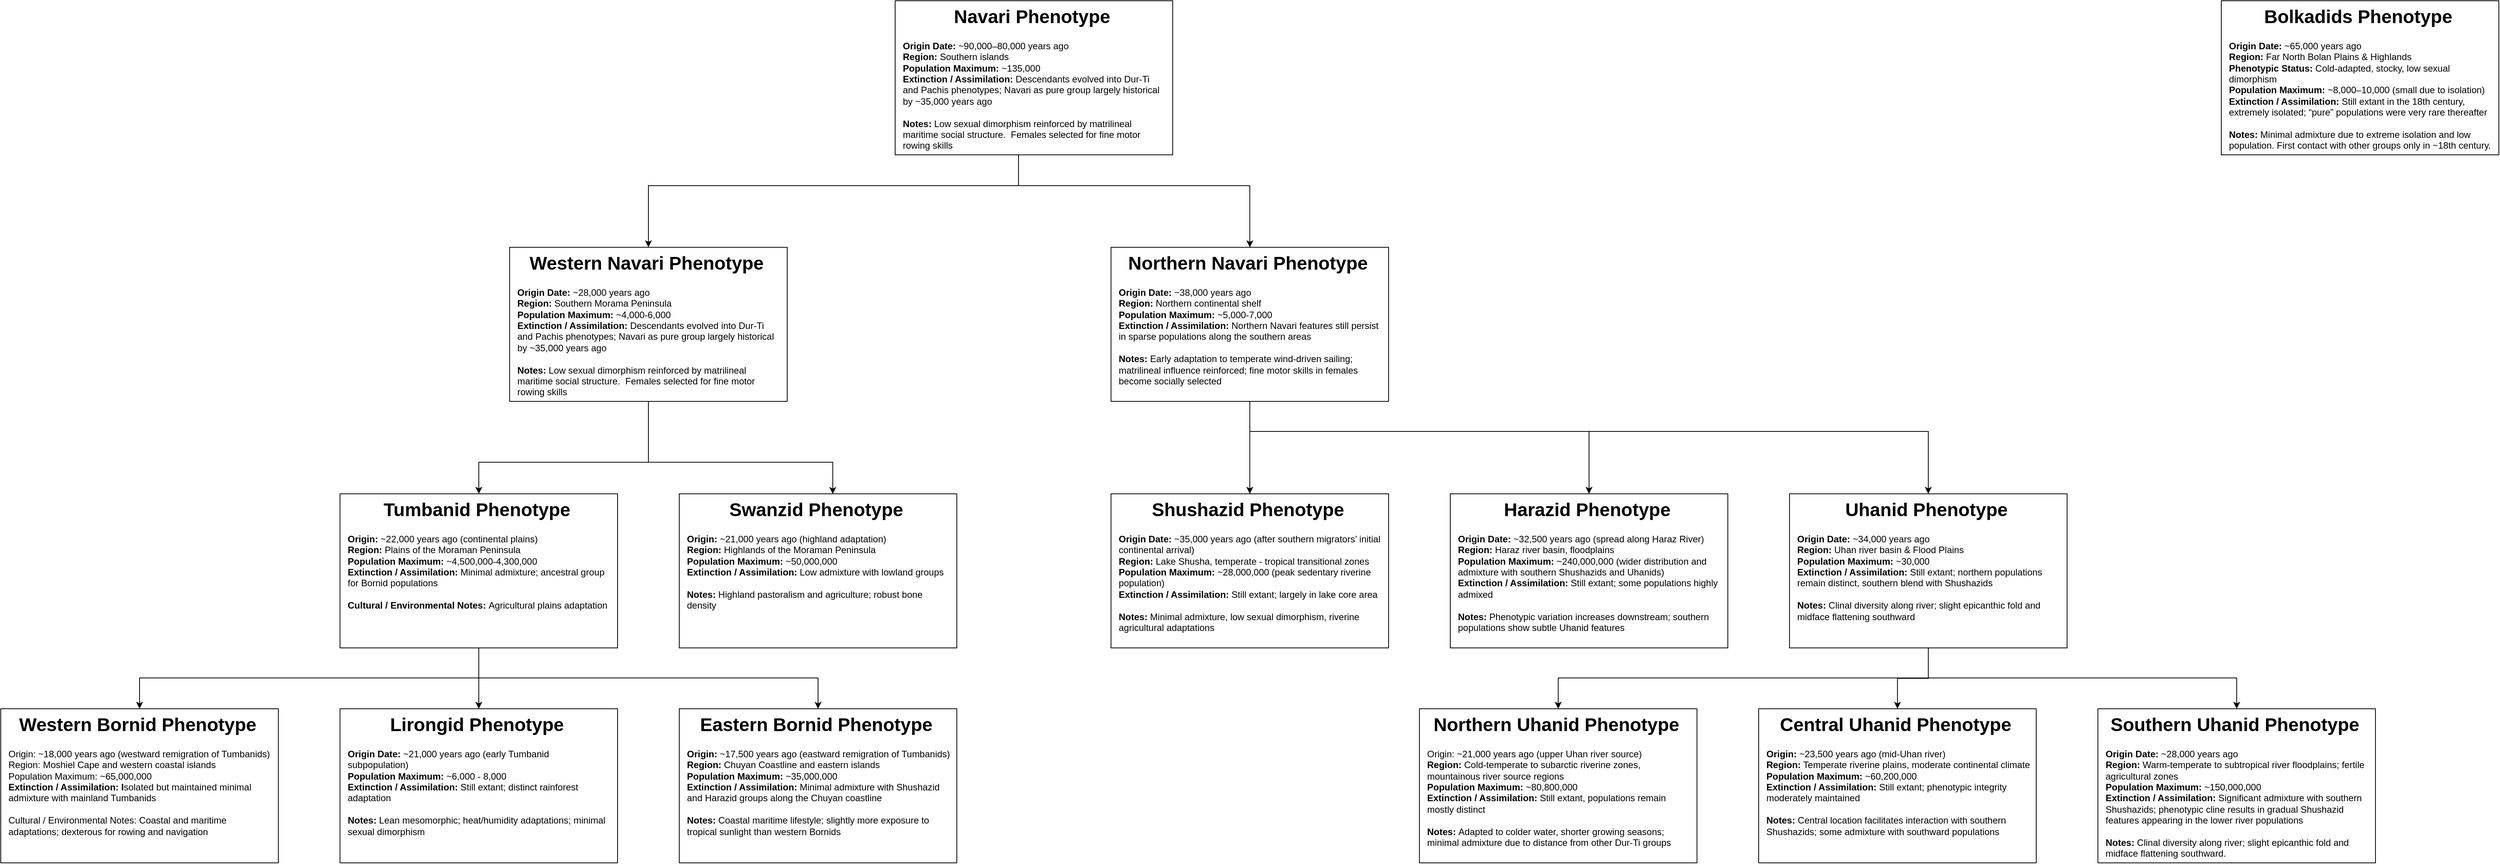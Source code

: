 <mxfile version="28.1.0">
  <diagram name="Page-1" id="l2FQ2NywGcjmc1qxzdD2">
    <mxGraphModel dx="4683" dy="2529" grid="1" gridSize="10" guides="1" tooltips="1" connect="1" arrows="1" fold="1" page="1" pageScale="1" pageWidth="8480" pageHeight="1440" math="0" shadow="0">
      <root>
        <mxCell id="0" />
        <mxCell id="1" parent="0" />
        <mxCell id="tHeY_RGfq0KXePXjdTbS-43" style="edgeStyle=orthogonalEdgeStyle;rounded=0;orthogonalLoop=1;jettySize=auto;html=1;entryX=0.5;entryY=0;entryDx=0;entryDy=0;" edge="1" parent="1" source="tHeY_RGfq0KXePXjdTbS-30" target="tHeY_RGfq0KXePXjdTbS-33">
          <mxGeometry relative="1" as="geometry">
            <Array as="points">
              <mxPoint x="1480" y="401" />
              <mxPoint x="1000" y="401" />
            </Array>
          </mxGeometry>
        </mxCell>
        <mxCell id="tHeY_RGfq0KXePXjdTbS-44" style="edgeStyle=orthogonalEdgeStyle;rounded=0;orthogonalLoop=1;jettySize=auto;html=1;entryX=0.5;entryY=0;entryDx=0;entryDy=0;" edge="1" parent="1" source="tHeY_RGfq0KXePXjdTbS-30" target="tHeY_RGfq0KXePXjdTbS-32">
          <mxGeometry relative="1" as="geometry">
            <Array as="points">
              <mxPoint x="1480" y="401" />
              <mxPoint x="1780" y="401" />
            </Array>
          </mxGeometry>
        </mxCell>
        <mxCell id="tHeY_RGfq0KXePXjdTbS-30" value="&lt;h1 style=&quot;text-align: center; margin-top: 0px;&quot;&gt;Navari Phenotype&amp;nbsp;&lt;/h1&gt;&lt;div&gt;&lt;div&gt;&lt;span style=&quot;font-size: 12px;&quot;&gt;&lt;b&gt;Origin Date:&lt;/b&gt; ~90,000–80,000 years ago&lt;/span&gt;&lt;/div&gt;&lt;div&gt;&lt;span style=&quot;font-size: 12px;&quot;&gt;&lt;b&gt;Region:&lt;/b&gt; Southern islands&lt;/span&gt;&lt;/div&gt;&lt;div&gt;&lt;span style=&quot;font-size: 12px;&quot;&gt;&lt;b&gt;Population Maximum:&lt;/b&gt; ~135,000&lt;/span&gt;&lt;/div&gt;&lt;div&gt;&lt;span style=&quot;font-size: 12px;&quot;&gt;&lt;b&gt;Extinction / Assimilation:&lt;/b&gt; Descendants evolved into Dur-Ti and Pachis phenotypes; Navari as pure group largely historical by ~35,000 years ago&lt;/span&gt;&lt;/div&gt;&lt;div&gt;&lt;b style=&quot;background-color: transparent; color: light-dark(rgb(0, 0, 0), rgb(255, 255, 255));&quot;&gt;&lt;br&gt;&lt;/b&gt;&lt;/div&gt;&lt;div&gt;&lt;b style=&quot;background-color: transparent; color: light-dark(rgb(0, 0, 0), rgb(255, 255, 255));&quot;&gt;Notes:&lt;/b&gt;&lt;span style=&quot;background-color: transparent; color: light-dark(rgb(0, 0, 0), rgb(255, 255, 255));&quot;&gt; Low sexual dimorphism reinforced by matrilineal maritime social structure.&amp;nbsp;&amp;nbsp;&lt;/span&gt;&lt;span style=&quot;background-color: transparent; color: light-dark(rgb(0, 0, 0), rgb(255, 255, 255));&quot;&gt;Females selected for fine motor rowing skills&lt;/span&gt;&lt;/div&gt;&lt;/div&gt;" style="text;html=1;whiteSpace=wrap;overflow=hidden;rounded=0;strokeColor=default;align=left;spacingRight=8;spacingLeft=8;spacingBottom=8;spacingTop=0;convertToSvg=0;" vertex="1" parent="1">
          <mxGeometry x="1320" y="161" width="360" height="200" as="geometry" />
        </mxCell>
        <mxCell id="tHeY_RGfq0KXePXjdTbS-45" style="edgeStyle=orthogonalEdgeStyle;rounded=0;orthogonalLoop=1;jettySize=auto;html=1;entryX=0.5;entryY=0;entryDx=0;entryDy=0;" edge="1" parent="1" source="tHeY_RGfq0KXePXjdTbS-32" target="tHeY_RGfq0KXePXjdTbS-34">
          <mxGeometry relative="1" as="geometry">
            <Array as="points">
              <mxPoint x="1780" y="760" />
              <mxPoint x="1780" y="760" />
            </Array>
          </mxGeometry>
        </mxCell>
        <mxCell id="tHeY_RGfq0KXePXjdTbS-46" style="edgeStyle=orthogonalEdgeStyle;rounded=0;orthogonalLoop=1;jettySize=auto;html=1;entryX=0.5;entryY=0;entryDx=0;entryDy=0;" edge="1" parent="1" source="tHeY_RGfq0KXePXjdTbS-32" target="tHeY_RGfq0KXePXjdTbS-35">
          <mxGeometry relative="1" as="geometry">
            <Array as="points">
              <mxPoint x="1780" y="720" />
              <mxPoint x="2220" y="720" />
            </Array>
          </mxGeometry>
        </mxCell>
        <mxCell id="tHeY_RGfq0KXePXjdTbS-47" style="edgeStyle=orthogonalEdgeStyle;rounded=0;orthogonalLoop=1;jettySize=auto;html=1;entryX=0.5;entryY=0;entryDx=0;entryDy=0;" edge="1" parent="1" source="tHeY_RGfq0KXePXjdTbS-32" target="tHeY_RGfq0KXePXjdTbS-36">
          <mxGeometry relative="1" as="geometry">
            <Array as="points">
              <mxPoint x="1780" y="720" />
              <mxPoint x="2660" y="720" />
            </Array>
          </mxGeometry>
        </mxCell>
        <mxCell id="tHeY_RGfq0KXePXjdTbS-32" value="&lt;h1 style=&quot;text-align: center; margin-top: 0px;&quot;&gt;Northern Navari Phenotype&amp;nbsp;&lt;/h1&gt;&lt;div&gt;&lt;div&gt;&lt;span style=&quot;font-size: 12px;&quot;&gt;&lt;b&gt;Origin Date:&lt;/b&gt; ~38,000 years ago&lt;/span&gt;&lt;/div&gt;&lt;div&gt;&lt;span style=&quot;font-size: 12px;&quot;&gt;&lt;b&gt;Region:&lt;/b&gt; Northern continental shelf&lt;/span&gt;&lt;/div&gt;&lt;div&gt;&lt;span style=&quot;font-size: 12px;&quot;&gt;&lt;b&gt;Population Maximum: &lt;/b&gt;~5,000-7,000&lt;/span&gt;&lt;/div&gt;&lt;div&gt;&lt;span style=&quot;font-size: 12px;&quot;&gt;&lt;b&gt;Extinction / Assimilation: &lt;/b&gt;Northern Navari features still persist in sparse populations along the southern areas&lt;/span&gt;&lt;/div&gt;&lt;div&gt;&lt;span style=&quot;background-color: transparent; color: light-dark(rgb(0, 0, 0), rgb(255, 255, 255));&quot;&gt;&lt;br&gt;&lt;/span&gt;&lt;/div&gt;&lt;div&gt;&lt;span style=&quot;background-color: transparent; color: light-dark(rgb(0, 0, 0), rgb(255, 255, 255));&quot;&gt;&lt;b&gt;Notes: &lt;/b&gt;Early adaptation to temperate wind-driven sailing; matrilineal influence reinforced; fine motor skills in females become socially selected&lt;/span&gt;&lt;/div&gt;&lt;/div&gt;" style="text;html=1;whiteSpace=wrap;overflow=hidden;rounded=0;strokeColor=default;align=left;spacingRight=8;spacingLeft=8;spacingBottom=8;spacingTop=0;convertToSvg=0;" vertex="1" parent="1">
          <mxGeometry x="1600" y="481" width="360" height="200" as="geometry" />
        </mxCell>
        <mxCell id="tHeY_RGfq0KXePXjdTbS-50" style="edgeStyle=orthogonalEdgeStyle;rounded=0;orthogonalLoop=1;jettySize=auto;html=1;entryX=0.5;entryY=0;entryDx=0;entryDy=0;" edge="1" parent="1" source="tHeY_RGfq0KXePXjdTbS-33" target="tHeY_RGfq0KXePXjdTbS-40">
          <mxGeometry relative="1" as="geometry">
            <Array as="points">
              <mxPoint x="1000" y="760" />
              <mxPoint x="780" y="760" />
            </Array>
          </mxGeometry>
        </mxCell>
        <mxCell id="tHeY_RGfq0KXePXjdTbS-33" value="&lt;h1 style=&quot;text-align: center; margin-top: 0px;&quot;&gt;Western Navari Phenotype&amp;nbsp;&lt;/h1&gt;&lt;div&gt;&lt;div&gt;&lt;b&gt;Origin Date:&lt;/b&gt;&amp;nbsp;~28,000 years ago&lt;/div&gt;&lt;div&gt;&lt;span style=&quot;font-size: 12px;&quot;&gt;&lt;b&gt;Region:&lt;/b&gt; Southern Morama Peninsula&lt;/span&gt;&lt;/div&gt;&lt;div&gt;&lt;span style=&quot;font-size: 12px;&quot;&gt;&lt;b&gt;Population Maximum:&lt;/b&gt; ~4,000-6,000&lt;/span&gt;&lt;/div&gt;&lt;div&gt;&lt;span style=&quot;font-size: 12px;&quot;&gt;&lt;b&gt;Extinction / Assimilation:&lt;/b&gt; Descendants evolved into Dur-Ti and Pachis phenotypes; Navari as pure group largely historical by ~35,000 years ago&lt;/span&gt;&lt;/div&gt;&lt;div&gt;&lt;b style=&quot;background-color: transparent; color: light-dark(rgb(0, 0, 0), rgb(255, 255, 255));&quot;&gt;&lt;br&gt;&lt;/b&gt;&lt;/div&gt;&lt;div&gt;&lt;b style=&quot;background-color: transparent; color: light-dark(rgb(0, 0, 0), rgb(255, 255, 255));&quot;&gt;Notes:&lt;/b&gt;&lt;span style=&quot;background-color: transparent; color: light-dark(rgb(0, 0, 0), rgb(255, 255, 255));&quot;&gt; Low sexual dimorphism reinforced by matrilineal maritime social structure.&amp;nbsp;&amp;nbsp;&lt;/span&gt;&lt;span style=&quot;background-color: transparent; color: light-dark(rgb(0, 0, 0), rgb(255, 255, 255));&quot;&gt;Females selected for fine motor rowing skills&lt;/span&gt;&lt;/div&gt;&lt;/div&gt;" style="text;html=1;whiteSpace=wrap;overflow=hidden;rounded=0;strokeColor=default;align=left;spacingRight=8;spacingLeft=8;spacingBottom=8;spacingTop=0;convertToSvg=0;" vertex="1" parent="1">
          <mxGeometry x="820" y="481" width="360" height="200" as="geometry" />
        </mxCell>
        <mxCell id="tHeY_RGfq0KXePXjdTbS-34" value="&lt;h1 style=&quot;text-align: center; margin-top: 0px;&quot;&gt;Shushazid Phenotype&amp;nbsp;&lt;/h1&gt;&lt;div&gt;&lt;div&gt;&lt;span style=&quot;font-size: 12px;&quot;&gt;&lt;b&gt;Origin Date:&lt;/b&gt; ~35,000 years ago (after southern migrators’ initial continental arrival)&lt;/span&gt;&lt;/div&gt;&lt;div&gt;&lt;span style=&quot;font-size: 12px;&quot;&gt;&lt;b&gt;Region:&lt;/b&gt; Lake Shusha, temperate - tropical transitional zones&lt;/span&gt;&lt;/div&gt;&lt;div&gt;&lt;span style=&quot;font-size: 12px;&quot;&gt;&lt;b&gt;Population Maximum: &lt;/b&gt;~28,000,000 (peak sedentary riverine population)&lt;/span&gt;&lt;/div&gt;&lt;div&gt;&lt;span style=&quot;font-size: 12px;&quot;&gt;&lt;b&gt;Extinction / Assimilation:&lt;/b&gt; Still extant; largely in lake core area&lt;/span&gt;&lt;/div&gt;&lt;div&gt;&lt;span style=&quot;font-size: 12px;&quot;&gt;&lt;br&gt;&lt;/span&gt;&lt;/div&gt;&lt;div&gt;&lt;span style=&quot;font-size: 12px;&quot;&gt;&lt;b&gt;Notes:&lt;/b&gt; Minimal admixture, low sexual dimorphism, riverine agricultural adaptations&lt;/span&gt;&lt;/div&gt;&lt;/div&gt;" style="text;html=1;whiteSpace=wrap;overflow=hidden;rounded=0;strokeColor=default;align=left;spacingRight=8;spacingLeft=8;spacingBottom=8;spacingTop=0;convertToSvg=0;" vertex="1" parent="1">
          <mxGeometry x="1600" y="801" width="360" height="200" as="geometry" />
        </mxCell>
        <mxCell id="tHeY_RGfq0KXePXjdTbS-35" value="&lt;h1 style=&quot;text-align: center; margin-top: 0px;&quot;&gt;Harazid Phenotype&amp;nbsp;&lt;/h1&gt;&lt;div&gt;&lt;div&gt;&lt;span style=&quot;font-size: 12px;&quot;&gt;&lt;b&gt;Origin Date:&lt;/b&gt; ~32,500 years ago (spread along Haraz River)&lt;/span&gt;&lt;/div&gt;&lt;div&gt;&lt;span style=&quot;font-size: 12px;&quot;&gt;&lt;b&gt;Region: &lt;/b&gt;Haraz river basin, floodplains&lt;/span&gt;&lt;/div&gt;&lt;div&gt;&lt;span style=&quot;font-size: 12px;&quot;&gt;&lt;b&gt;Population Maximum: &lt;/b&gt;~240,000,000 (wider distribution and admixture with southern Shushazids and Uhanids)&lt;/span&gt;&lt;/div&gt;&lt;div&gt;&lt;span style=&quot;font-size: 12px;&quot;&gt;&lt;b&gt;Extinction / Assimilation:&lt;/b&gt; Still extant; some populations highly admixed&lt;/span&gt;&lt;/div&gt;&lt;div&gt;&lt;span style=&quot;font-size: 12px;&quot;&gt;&lt;br&gt;&lt;/span&gt;&lt;/div&gt;&lt;div&gt;&lt;span style=&quot;font-size: 12px;&quot;&gt;&lt;b&gt;Notes:&lt;/b&gt; Phenotypic variation increases downstream; southern populations show subtle Uhanid features&lt;/span&gt;&lt;/div&gt;&lt;/div&gt;" style="text;html=1;whiteSpace=wrap;overflow=hidden;rounded=0;strokeColor=default;align=left;spacingRight=8;spacingLeft=8;spacingBottom=8;spacingTop=0;convertToSvg=0;" vertex="1" parent="1">
          <mxGeometry x="2040" y="801" width="360" height="200" as="geometry" />
        </mxCell>
        <mxCell id="tHeY_RGfq0KXePXjdTbS-62" style="edgeStyle=orthogonalEdgeStyle;rounded=0;orthogonalLoop=1;jettySize=auto;html=1;entryX=0.5;entryY=0;entryDx=0;entryDy=0;" edge="1" parent="1" source="tHeY_RGfq0KXePXjdTbS-36" target="tHeY_RGfq0KXePXjdTbS-57">
          <mxGeometry relative="1" as="geometry">
            <Array as="points">
              <mxPoint x="2660" y="1040" />
              <mxPoint x="2180" y="1040" />
            </Array>
          </mxGeometry>
        </mxCell>
        <mxCell id="tHeY_RGfq0KXePXjdTbS-65" style="edgeStyle=orthogonalEdgeStyle;rounded=0;orthogonalLoop=1;jettySize=auto;html=1;entryX=0.5;entryY=0;entryDx=0;entryDy=0;" edge="1" parent="1" source="tHeY_RGfq0KXePXjdTbS-36" target="tHeY_RGfq0KXePXjdTbS-58">
          <mxGeometry relative="1" as="geometry" />
        </mxCell>
        <mxCell id="tHeY_RGfq0KXePXjdTbS-78" style="edgeStyle=orthogonalEdgeStyle;rounded=0;orthogonalLoop=1;jettySize=auto;html=1;exitX=0.5;exitY=1;exitDx=0;exitDy=0;" edge="1" parent="1" source="tHeY_RGfq0KXePXjdTbS-36" target="tHeY_RGfq0KXePXjdTbS-59">
          <mxGeometry relative="1" as="geometry">
            <Array as="points">
              <mxPoint x="2660" y="1040" />
              <mxPoint x="3060" y="1040" />
            </Array>
          </mxGeometry>
        </mxCell>
        <mxCell id="tHeY_RGfq0KXePXjdTbS-36" value="&lt;h1 style=&quot;text-align: center; margin-top: 0px;&quot;&gt;Uhanid Phenotype&amp;nbsp;&lt;/h1&gt;&lt;div&gt;&lt;div&gt;&lt;span style=&quot;font-size: 12px;&quot;&gt;&lt;b&gt;Origin Date:&lt;/b&gt; ~34,000 years ago&lt;/span&gt;&lt;/div&gt;&lt;div&gt;&lt;span style=&quot;font-size: 12px;&quot;&gt;&lt;b&gt;Region: &lt;/b&gt;Uhan river basin &amp;amp; Flood Plains&lt;/span&gt;&lt;/div&gt;&lt;div&gt;&lt;span style=&quot;font-size: 12px;&quot;&gt;&lt;b&gt;Population Maximum:&lt;/b&gt; ~30,000&lt;/span&gt;&lt;/div&gt;&lt;div&gt;&lt;span style=&quot;font-size: 12px;&quot;&gt;&lt;b&gt;Extinction / Assimilation:&lt;/b&gt; Still extant; northern populations remain distinct, southern blend with Shushazids&lt;/span&gt;&lt;/div&gt;&lt;div&gt;&lt;span style=&quot;font-size: 12px;&quot;&gt;&lt;br&gt;&lt;/span&gt;&lt;/div&gt;&lt;div&gt;&lt;span style=&quot;font-size: 12px;&quot;&gt;&lt;b&gt;Notes: &lt;/b&gt;Clinal diversity along river; slight epicanthic fold and midface flattening southward&lt;/span&gt;&lt;/div&gt;&lt;/div&gt;" style="text;html=1;whiteSpace=wrap;overflow=hidden;rounded=0;strokeColor=default;align=left;spacingRight=8;spacingLeft=8;spacingBottom=8;spacingTop=0;convertToSvg=0;" vertex="1" parent="1">
          <mxGeometry x="2480" y="801" width="360" height="200" as="geometry" />
        </mxCell>
        <mxCell id="tHeY_RGfq0KXePXjdTbS-37" value="&lt;h1 style=&quot;text-align: center; margin-top: 0px;&quot;&gt;Lirongid Phenotype&amp;nbsp;&lt;/h1&gt;&lt;div&gt;&lt;div&gt;&lt;span style=&quot;font-size: 12px;&quot;&gt;&lt;b&gt;Origin Date:&lt;/b&gt; ~21,000 years ago (early Tumbanid subpopulation)&lt;/span&gt;&lt;/div&gt;&lt;div&gt;&lt;span style=&quot;font-size: 12px;&quot;&gt;&lt;b&gt;Population Maximum:&lt;/b&gt; ~6,000 - 8,000&lt;/span&gt;&lt;/div&gt;&lt;div&gt;&lt;span style=&quot;font-size: 12px;&quot;&gt;&lt;b&gt;Extinction / Assimilation: &lt;/b&gt;Still extant; distinct rainforest adaptation&lt;/span&gt;&lt;/div&gt;&lt;div&gt;&lt;span style=&quot;font-size: 12px;&quot;&gt;&lt;br&gt;&lt;/span&gt;&lt;/div&gt;&lt;div&gt;&lt;span style=&quot;font-size: 12px;&quot;&gt;&lt;b&gt;Notes:&lt;/b&gt; Lean mesomorphic; heat/humidity adaptations; minimal sexual dimorphism&lt;/span&gt;&lt;/div&gt;&lt;/div&gt;" style="text;html=1;whiteSpace=wrap;overflow=hidden;rounded=0;strokeColor=default;align=left;spacingRight=8;spacingLeft=8;spacingBottom=8;spacingTop=0;convertToSvg=0;" vertex="1" parent="1">
          <mxGeometry x="600" y="1080" width="360" height="200" as="geometry" />
        </mxCell>
        <mxCell id="tHeY_RGfq0KXePXjdTbS-38" value="&lt;h1 style=&quot;text-align: center; margin-top: 0px;&quot;&gt;Eastern Bornid Phenotype&amp;nbsp;&lt;/h1&gt;&lt;div&gt;&lt;div&gt;&lt;span style=&quot;font-size: 12px;&quot;&gt;&lt;b&gt;Origin: &lt;/b&gt;~17,500 years ago (eastward remigration of Tumbanids)&lt;/span&gt;&lt;/div&gt;&lt;div&gt;&lt;span style=&quot;font-size: 12px;&quot;&gt;&lt;b&gt;Region: &lt;/b&gt;Chuyan Coastline and eastern islands&lt;/span&gt;&lt;/div&gt;&lt;div&gt;&lt;span style=&quot;font-size: 12px;&quot;&gt;&lt;b&gt;Population Maximum: &lt;/b&gt;~35,000,000&lt;/span&gt;&lt;/div&gt;&lt;div&gt;&lt;b&gt;Extinction / Assimilation: &lt;/b&gt;Minimal admixture with Shushazid and Harazid groups along the Chuyan coastline&lt;span style=&quot;font-size: 12px;&quot;&gt;&lt;/span&gt;&lt;/div&gt;&lt;div&gt;&lt;span style=&quot;font-size: 12px;&quot;&gt;&lt;br&gt;&lt;/span&gt;&lt;/div&gt;&lt;div&gt;&lt;span style=&quot;font-size: 12px;&quot;&gt;&lt;b&gt;Notes: &lt;/b&gt;Coastal maritime lifestyle; slightly more exposure to tropical sunlight than western Bornids&lt;/span&gt;&lt;/div&gt;&lt;/div&gt;" style="text;html=1;whiteSpace=wrap;overflow=hidden;rounded=0;strokeColor=default;align=left;spacingRight=8;spacingLeft=8;spacingBottom=8;spacingTop=0;convertToSvg=0;" vertex="1" parent="1">
          <mxGeometry x="1040" y="1080" width="360" height="200" as="geometry" />
        </mxCell>
        <mxCell id="tHeY_RGfq0KXePXjdTbS-39" value="&lt;h1 style=&quot;text-align: center; margin-top: 0px;&quot;&gt;Swanzid&amp;nbsp;Phenotype&amp;nbsp;&lt;/h1&gt;&lt;div&gt;&lt;div&gt;&lt;span style=&quot;font-size: 12px;&quot;&gt;&lt;b&gt;Origin: &lt;/b&gt;~21,000 years ago (highland adaptation)&lt;/span&gt;&lt;/div&gt;&lt;div&gt;&lt;span style=&quot;font-size: 12px;&quot;&gt;&lt;b&gt;Region: &lt;/b&gt;Highlands of the Moraman Peninsula&lt;/span&gt;&lt;/div&gt;&lt;div&gt;&lt;span style=&quot;font-size: 12px;&quot;&gt;&lt;b&gt;Population Maximum: &lt;/b&gt;~50,000,000&lt;/span&gt;&lt;/div&gt;&lt;div&gt;&lt;span style=&quot;font-size: 12px;&quot;&gt;&lt;b&gt;Extinction / Assimilation: &lt;/b&gt;L&lt;/span&gt;&lt;span style=&quot;background-color: transparent; color: light-dark(rgb(0, 0, 0), rgb(255, 255, 255));&quot;&gt;ow admixture with lowland groups&lt;/span&gt;&lt;/div&gt;&lt;div&gt;&lt;span style=&quot;font-size: 12px;&quot;&gt;&lt;b&gt;&lt;br&gt;&lt;/b&gt;&lt;/span&gt;&lt;/div&gt;&lt;div&gt;&lt;span style=&quot;font-size: 12px;&quot;&gt;&lt;b&gt;Notes: &lt;/b&gt;Highland pastoralism and agriculture; robust bone density&lt;/span&gt;&lt;/div&gt;&lt;/div&gt;" style="text;html=1;whiteSpace=wrap;overflow=hidden;rounded=0;strokeColor=default;align=left;spacingRight=8;spacingLeft=8;spacingBottom=8;spacingTop=0;convertToSvg=0;" vertex="1" parent="1">
          <mxGeometry x="1040" y="801" width="360" height="200" as="geometry" />
        </mxCell>
        <mxCell id="tHeY_RGfq0KXePXjdTbS-68" style="edgeStyle=orthogonalEdgeStyle;rounded=0;orthogonalLoop=1;jettySize=auto;html=1;entryX=0.5;entryY=0;entryDx=0;entryDy=0;" edge="1" parent="1" source="tHeY_RGfq0KXePXjdTbS-40" target="tHeY_RGfq0KXePXjdTbS-37">
          <mxGeometry relative="1" as="geometry" />
        </mxCell>
        <mxCell id="tHeY_RGfq0KXePXjdTbS-69" style="edgeStyle=orthogonalEdgeStyle;rounded=0;orthogonalLoop=1;jettySize=auto;html=1;entryX=0.5;entryY=0;entryDx=0;entryDy=0;" edge="1" parent="1" source="tHeY_RGfq0KXePXjdTbS-40" target="tHeY_RGfq0KXePXjdTbS-42">
          <mxGeometry relative="1" as="geometry">
            <Array as="points">
              <mxPoint x="780" y="1040" />
              <mxPoint x="340" y="1040" />
            </Array>
          </mxGeometry>
        </mxCell>
        <mxCell id="tHeY_RGfq0KXePXjdTbS-70" style="edgeStyle=orthogonalEdgeStyle;rounded=0;orthogonalLoop=1;jettySize=auto;html=1;entryX=0.5;entryY=0;entryDx=0;entryDy=0;" edge="1" parent="1" source="tHeY_RGfq0KXePXjdTbS-40" target="tHeY_RGfq0KXePXjdTbS-38">
          <mxGeometry relative="1" as="geometry">
            <Array as="points">
              <mxPoint x="780" y="1040" />
              <mxPoint x="1220" y="1040" />
            </Array>
          </mxGeometry>
        </mxCell>
        <mxCell id="tHeY_RGfq0KXePXjdTbS-40" value="&lt;h1 style=&quot;text-align: center; margin-top: 0px;&quot;&gt;Tumbanid Phenotype&amp;nbsp;&lt;/h1&gt;&lt;div&gt;&lt;div&gt;&lt;span style=&quot;font-size: 12px;&quot;&gt;&lt;b&gt;Origin:&lt;/b&gt; ~22,000 years ago (continental plains)&lt;/span&gt;&lt;/div&gt;&lt;div&gt;&lt;span style=&quot;font-size: 12px;&quot;&gt;&lt;b&gt;Region:&lt;/b&gt; Plains of the Moraman Peninsula&lt;/span&gt;&lt;/div&gt;&lt;div&gt;&lt;span style=&quot;font-size: 12px;&quot;&gt;&lt;b&gt;Population Maximum:&lt;/b&gt; ~4,500,000-4,300,000&lt;/span&gt;&lt;/div&gt;&lt;div&gt;&lt;span style=&quot;font-size: 12px;&quot;&gt;&lt;b&gt;Extinction / Assimilation: &lt;/b&gt;M&lt;/span&gt;&lt;span style=&quot;background-color: transparent; font-size: 12px;&quot;&gt;inimal admixture; ancestral group for Bornid populations&lt;/span&gt;&lt;/div&gt;&lt;div&gt;&lt;span style=&quot;font-size: 12px;&quot;&gt;&lt;br&gt;&lt;/span&gt;&lt;/div&gt;&lt;div&gt;&lt;span style=&quot;font-size: 12px;&quot;&gt;&lt;b&gt;Cultural / Environmental Notes: &lt;/b&gt;Agricultural plains adaptation&amp;nbsp;&lt;/span&gt;&lt;/div&gt;&lt;/div&gt;" style="text;html=1;whiteSpace=wrap;overflow=hidden;rounded=0;strokeColor=default;align=left;spacingRight=8;spacingLeft=8;spacingBottom=8;spacingTop=0;convertToSvg=0;" vertex="1" parent="1">
          <mxGeometry x="600" y="801" width="360" height="200" as="geometry" />
        </mxCell>
        <mxCell id="tHeY_RGfq0KXePXjdTbS-42" value="&lt;h1 style=&quot;text-align: center; margin-top: 0px;&quot;&gt;Western Bornid Phenotype&amp;nbsp;&lt;/h1&gt;&lt;div&gt;&lt;div&gt;&lt;span style=&quot;font-size: 12px;&quot;&gt;Origin: ~18,000 years ago (westward remigration of Tumbanids)&lt;/span&gt;&lt;/div&gt;&lt;div&gt;&lt;span style=&quot;font-size: 12px;&quot;&gt;Region: Moshiel Cape and western coastal islands&lt;/span&gt;&lt;/div&gt;&lt;div&gt;&lt;span style=&quot;font-size: 12px;&quot;&gt;Population Maximum: ~65,000,000&lt;/span&gt;&lt;/div&gt;&lt;div&gt;&lt;b&gt;Extinction / Assimilation: I&lt;/b&gt;&lt;span style=&quot;background-color: transparent; color: light-dark(rgb(0, 0, 0), rgb(255, 255, 255));&quot;&gt;solated but maintained minimal admixture with mainland Tumbanids&lt;/span&gt;&lt;/div&gt;&lt;div&gt;&lt;span style=&quot;font-size: 12px;&quot;&gt;&lt;br&gt;&lt;/span&gt;&lt;/div&gt;&lt;div&gt;&lt;span style=&quot;font-size: 12px;&quot;&gt;Cultural / Environmental Notes: Coastal and maritime adaptations; dexterous for rowing and navigation&lt;/span&gt;&lt;/div&gt;&lt;/div&gt;" style="text;html=1;whiteSpace=wrap;overflow=hidden;rounded=0;strokeColor=default;align=left;spacingRight=8;spacingLeft=8;spacingBottom=8;spacingTop=0;convertToSvg=0;" vertex="1" parent="1">
          <mxGeometry x="160" y="1080" width="360" height="200" as="geometry" />
        </mxCell>
        <mxCell id="tHeY_RGfq0KXePXjdTbS-51" style="edgeStyle=orthogonalEdgeStyle;rounded=0;orthogonalLoop=1;jettySize=auto;html=1;entryX=0.553;entryY=0.001;entryDx=0;entryDy=0;entryPerimeter=0;" edge="1" parent="1" source="tHeY_RGfq0KXePXjdTbS-33" target="tHeY_RGfq0KXePXjdTbS-39">
          <mxGeometry relative="1" as="geometry">
            <Array as="points">
              <mxPoint x="1000" y="760" />
              <mxPoint x="1239" y="760" />
            </Array>
          </mxGeometry>
        </mxCell>
        <mxCell id="tHeY_RGfq0KXePXjdTbS-54" value="&lt;h1 style=&quot;text-align: center; margin-top: 0px;&quot;&gt;Bolkadids Phenotype&amp;nbsp;&lt;/h1&gt;&lt;div&gt;&lt;div&gt;&lt;span style=&quot;font-size: 12px;&quot;&gt;&lt;b&gt;Origin Date:&lt;/b&gt; ~65,000 years ago&lt;/span&gt;&lt;/div&gt;&lt;div&gt;&lt;span style=&quot;font-size: 12px;&quot;&gt;&lt;b&gt;Region:&lt;/b&gt; Far North Bolan Plains &amp;amp; Highlands&lt;/span&gt;&lt;/div&gt;&lt;div&gt;&lt;span style=&quot;font-size: 12px;&quot;&gt;&lt;b&gt;Phenotypic Status:&lt;/b&gt; Cold-adapted, stocky, low sexual dimorphism&lt;/span&gt;&lt;/div&gt;&lt;div&gt;&lt;span style=&quot;font-size: 12px;&quot;&gt;&lt;b&gt;Population Maximum:&lt;/b&gt; ~8,000–10,000 (small due to isolation)&lt;/span&gt;&lt;/div&gt;&lt;div&gt;&lt;span style=&quot;font-size: 12px;&quot;&gt;&lt;b&gt;Extinction / Assimilation:&lt;/b&gt; Still extant in the 18th century, extremely isolated; “pure” populations were very rare thereafter&lt;/span&gt;&lt;/div&gt;&lt;div&gt;&lt;span style=&quot;font-size: 12px;&quot;&gt;&lt;br&gt;&lt;/span&gt;&lt;/div&gt;&lt;div&gt;&lt;span style=&quot;font-size: 12px;&quot;&gt;&lt;b&gt;Notes:&lt;/b&gt; Minimal admixture due to extreme isolation and low population. First contact with other groups only in ~18th century.&lt;/span&gt;&lt;/div&gt;&lt;/div&gt;" style="text;html=1;whiteSpace=wrap;overflow=hidden;rounded=0;strokeColor=default;align=left;spacingRight=8;spacingLeft=8;spacingBottom=8;spacingTop=0;convertToSvg=0;" vertex="1" parent="1">
          <mxGeometry x="3040" y="161" width="360" height="200" as="geometry" />
        </mxCell>
        <mxCell id="tHeY_RGfq0KXePXjdTbS-57" value="&lt;h1 style=&quot;text-align: center; margin-top: 0px;&quot;&gt;Northern Uhanid Phenotype&amp;nbsp;&lt;/h1&gt;&lt;div&gt;&lt;div&gt;&lt;span style=&quot;font-size: 12px;&quot;&gt;Origin: ~21,000 years ago (upper Uhan river source)&lt;/span&gt;&lt;/div&gt;&lt;div&gt;&lt;span style=&quot;font-size: 12px;&quot;&gt;&lt;b&gt;Region:&lt;/b&gt; Cold-temperate to subarctic riverine zones,&amp;nbsp; mountainous river source regions&lt;/span&gt;&lt;/div&gt;&lt;div&gt;&lt;span style=&quot;font-size: 12px;&quot;&gt;&lt;b&gt;Population Maximum:&lt;/b&gt; ~80,800,000&lt;/span&gt;&lt;/div&gt;&lt;div&gt;&lt;span style=&quot;font-size: 12px;&quot;&gt;&lt;b&gt;Extinction / Assimilation: &lt;/b&gt;Still extant,&lt;/span&gt;&lt;span style=&quot;background-color: transparent; font-size: 12px;&quot;&gt;&amp;nbsp;populations remain mostly distinct&lt;/span&gt;&lt;/div&gt;&lt;/div&gt;&lt;div&gt;&lt;span style=&quot;font-size: 12px;&quot;&gt;&lt;br&gt;&lt;/span&gt;&lt;/div&gt;&lt;div&gt;&lt;span style=&quot;font-size: 12px;&quot;&gt;&lt;b&gt;Notes: &lt;/b&gt;Adapted to colder water, shorter growing seasons; minimal admixture due to distance from other Dur-Ti groups&lt;/span&gt;&lt;/div&gt;" style="text;html=1;whiteSpace=wrap;overflow=hidden;rounded=0;strokeColor=default;align=left;spacingRight=8;spacingLeft=8;spacingBottom=8;spacingTop=0;convertToSvg=0;" vertex="1" parent="1">
          <mxGeometry x="2000" y="1080" width="360" height="200" as="geometry" />
        </mxCell>
        <mxCell id="tHeY_RGfq0KXePXjdTbS-58" value="&lt;h1 style=&quot;text-align: center; margin-top: 0px;&quot;&gt;Central Uhanid Phenotype&amp;nbsp;&lt;/h1&gt;&lt;div&gt;&lt;div&gt;&lt;span style=&quot;font-size: 12px;&quot;&gt;&lt;b&gt;Origin:&lt;/b&gt; ~23,500 years ago (mid-Uhan river)&lt;/span&gt;&lt;/div&gt;&lt;div&gt;&lt;span style=&quot;font-size: 12px;&quot;&gt;&lt;b&gt;Region:&lt;/b&gt; Temperate riverine plains, moderate continental climate&lt;/span&gt;&lt;/div&gt;&lt;div&gt;&lt;span style=&quot;font-size: 12px;&quot;&gt;&lt;b&gt;Population Maximum:&lt;/b&gt; ~60,200,000&lt;/span&gt;&lt;/div&gt;&lt;div&gt;&lt;span style=&quot;font-size: 12px;&quot;&gt;&lt;b&gt;Extinction / Assimilation:&lt;/b&gt; Still extant; phenotypic integrity moderately maintained&lt;/span&gt;&lt;/div&gt;&lt;/div&gt;&lt;div&gt;&lt;span style=&quot;font-size: 12px;&quot;&gt;&lt;br&gt;&lt;/span&gt;&lt;/div&gt;&lt;div&gt;&lt;b&gt;Notes: &lt;/b&gt;Central location facilitates interaction with southern Shushazids; some admixture with southward populations&lt;span style=&quot;font-size: 12px;&quot;&gt;&lt;/span&gt;&lt;/div&gt;" style="text;html=1;whiteSpace=wrap;overflow=hidden;rounded=0;strokeColor=default;align=left;spacingRight=8;spacingLeft=8;spacingBottom=8;spacingTop=0;convertToSvg=0;" vertex="1" parent="1">
          <mxGeometry x="2440" y="1080" width="360" height="200" as="geometry" />
        </mxCell>
        <mxCell id="tHeY_RGfq0KXePXjdTbS-59" value="&lt;h1 style=&quot;text-align: center; margin-top: 0px;&quot;&gt;Southern Uhanid Phenotype&amp;nbsp;&lt;/h1&gt;&lt;div&gt;&lt;div&gt;&lt;span style=&quot;font-size: 12px;&quot;&gt;&lt;b&gt;Origin Date:&lt;/b&gt; ~28,000 years ago&lt;/span&gt;&lt;/div&gt;&lt;div&gt;&lt;span style=&quot;font-size: 12px;&quot;&gt;&lt;b&gt;Region:&amp;nbsp;&lt;/b&gt;&lt;/span&gt;&lt;span style=&quot;background-color: transparent; color: light-dark(rgb(0, 0, 0), rgb(255, 255, 255));&quot;&gt;Warm-temperate to subtropical river floodplains; fertile agricultural zones&lt;/span&gt;&lt;/div&gt;&lt;div&gt;&lt;span style=&quot;font-size: 12px;&quot;&gt;&lt;b&gt;Population Maximum:&lt;/b&gt; ~150,000,000&lt;/span&gt;&lt;/div&gt;&lt;div&gt;&lt;span style=&quot;font-size: 12px;&quot;&gt;&lt;b&gt;Extinction / Assimilation:&lt;/b&gt;&amp;nbsp;&lt;/span&gt;&lt;span style=&quot;background-color: transparent; color: light-dark(rgb(0, 0, 0), rgb(255, 255, 255));&quot;&gt;Significant admixture with southern Shushazids; phenotypic cline results in gradual Shushazid features appearing in the lower river populations&lt;/span&gt;&lt;/div&gt;&lt;div&gt;&lt;span style=&quot;font-size: 12px;&quot;&gt;&lt;br&gt;&lt;/span&gt;&lt;/div&gt;&lt;div&gt;&lt;span style=&quot;font-size: 12px;&quot;&gt;&lt;b&gt;Notes:&amp;nbsp;&lt;/b&gt;&lt;/span&gt;&lt;span style=&quot;background-color: transparent; color: light-dark(rgb(0, 0, 0), rgb(255, 255, 255));&quot;&gt;Clinal diversity along river; slight epicanthic fold and midface flattening southward.&lt;/span&gt;&lt;/div&gt;&lt;/div&gt;" style="text;html=1;whiteSpace=wrap;overflow=hidden;rounded=0;strokeColor=default;align=left;spacingRight=8;spacingLeft=8;spacingBottom=8;spacingTop=0;convertToSvg=0;" vertex="1" parent="1">
          <mxGeometry x="2880" y="1080" width="360" height="200" as="geometry" />
        </mxCell>
      </root>
    </mxGraphModel>
  </diagram>
</mxfile>
